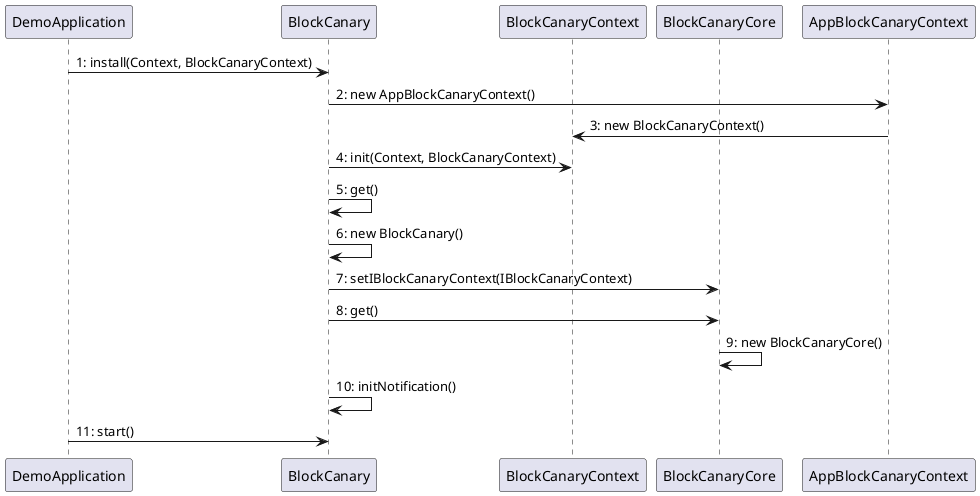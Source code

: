 @startuml
participant DemoApplication
participant BlockCanary
participant BlockCanaryContext
participant BlockCanaryCore

DemoApplication -> BlockCanary : 1: install(Context, BlockCanaryContext)

BlockCanary -> AppBlockCanaryContext : 2: new AppBlockCanaryContext()

AppBlockCanaryContext -> BlockCanaryContext : 3: new BlockCanaryContext()

BlockCanary -> BlockCanaryContext : 4: init(Context, BlockCanaryContext)

BlockCanary -> BlockCanary : 5: get()

BlockCanary -> BlockCanary : 6: new BlockCanary()

BlockCanary -> BlockCanaryCore : 7: setIBlockCanaryContext(IBlockCanaryContext)

BlockCanary -> BlockCanaryCore : 8: get()

BlockCanaryCore -> BlockCanaryCore : 9: new BlockCanaryCore()

BlockCanary -> BlockCanary : 10: initNotification()


DemoApplication -> BlockCanary : 11: start()




@enduml